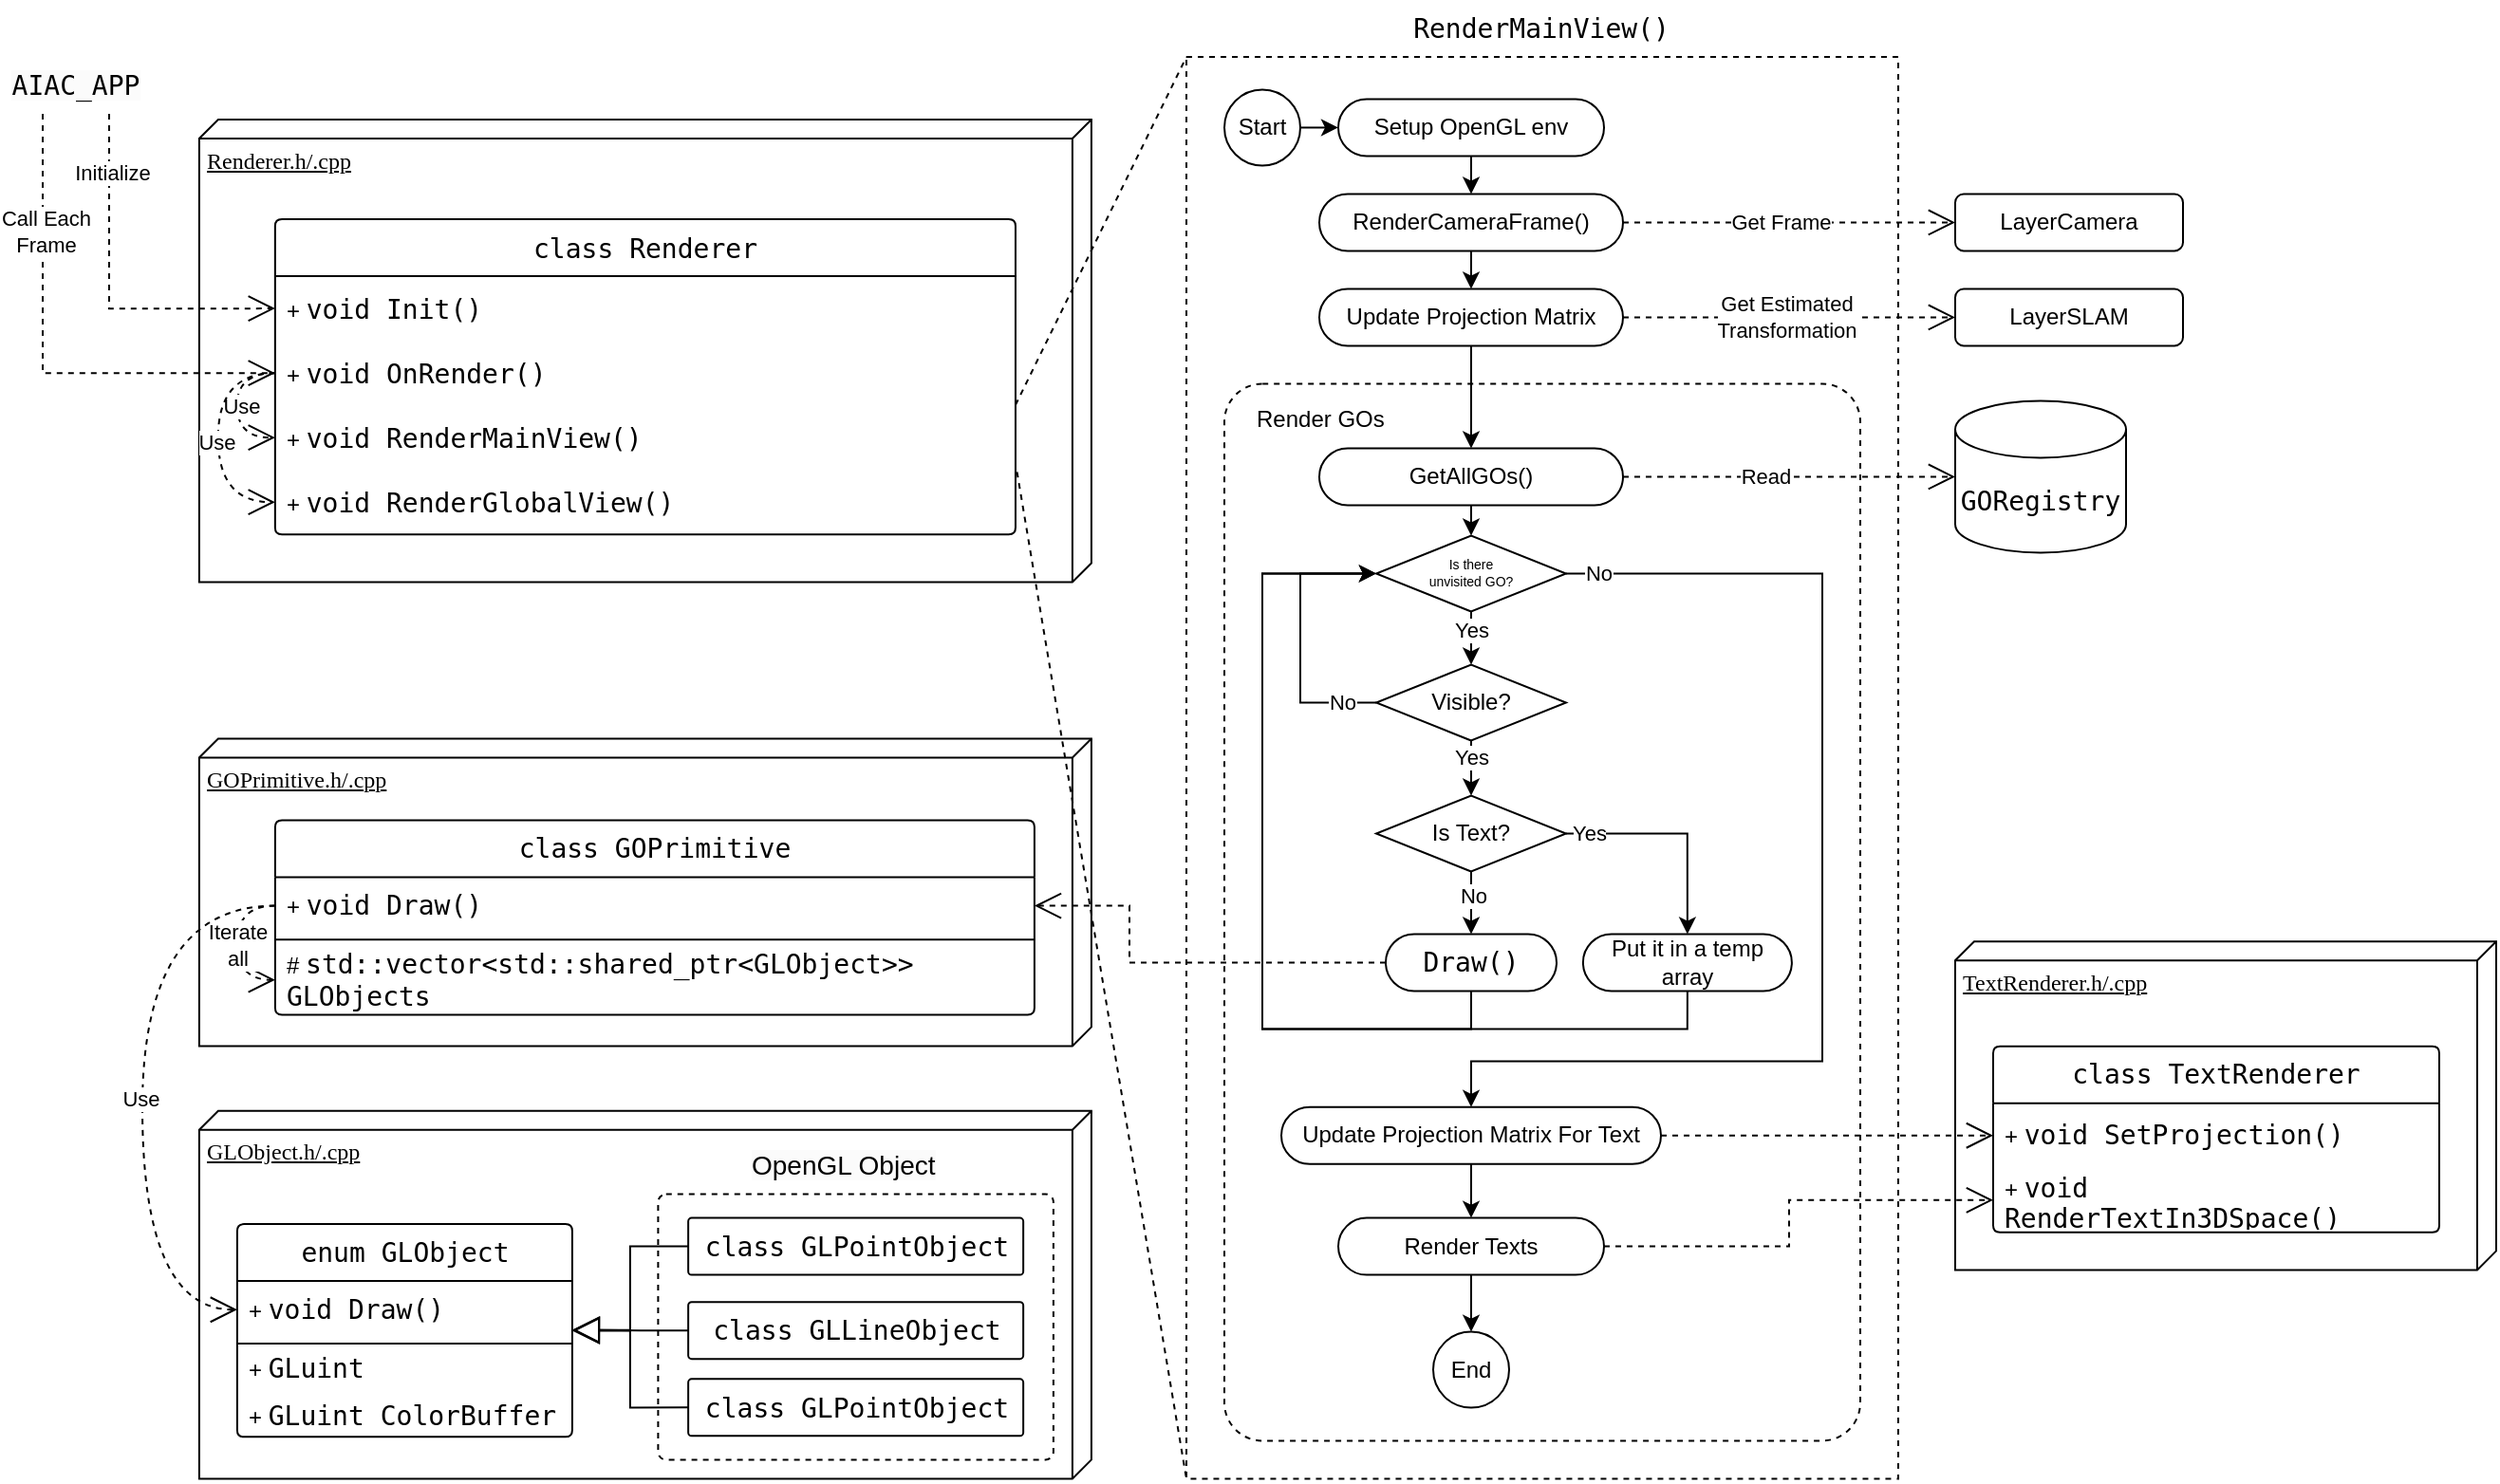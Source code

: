 <mxfile version="25.0.3">
  <diagram name="第 1 页" id="snpj3ztaKo2k1ySWsPX_">
    <mxGraphModel grid="1" page="1" gridSize="10" guides="1" tooltips="1" connect="1" arrows="1" fold="1" pageScale="1" pageWidth="520" pageHeight="320" math="0" shadow="0">
      <root>
        <mxCell id="0" />
        <mxCell id="1" parent="0" />
        <mxCell id="o_5G32n-oqTmlAOBVCSS-108" value="TextRenderer.h/.cpp" style="verticalAlign=top;align=left;spacingTop=8;spacingLeft=2;spacingRight=12;shape=cube;size=10;direction=south;fontStyle=4;html=1;rounded=0;shadow=0;comic=0;labelBackgroundColor=none;strokeWidth=1;fontFamily=Verdana;fontSize=12;fillColor=none;fontColor=default;" vertex="1" parent="1">
          <mxGeometry x="525" y="1797.11" width="285" height="173.12" as="geometry" />
        </mxCell>
        <mxCell id="o_5G32n-oqTmlAOBVCSS-107" value="Renderer.h/.cpp" style="verticalAlign=top;align=left;spacingTop=8;spacingLeft=2;spacingRight=12;shape=cube;size=10;direction=south;fontStyle=4;html=1;rounded=0;shadow=0;comic=0;labelBackgroundColor=none;strokeWidth=1;fontFamily=Verdana;fontSize=12;fillColor=none;fontColor=default;" vertex="1" parent="1">
          <mxGeometry x="-400.05" y="1364" width="470" height="243.77" as="geometry" />
        </mxCell>
        <mxCell id="o_5G32n-oqTmlAOBVCSS-69" value="" style="rounded=0;whiteSpace=wrap;html=1;fillColor=none;dashed=1;" vertex="1" parent="1">
          <mxGeometry x="120" y="1331" width="375" height="749.23" as="geometry" />
        </mxCell>
        <mxCell id="o_5G32n-oqTmlAOBVCSS-18" value="" style="rounded=1;whiteSpace=wrap;html=1;arcSize=6;dashed=1;fillColor=none;" vertex="1" parent="1">
          <mxGeometry x="140" y="1503.23" width="335" height="557" as="geometry" />
        </mxCell>
        <mxCell id="o_5G32n-oqTmlAOBVCSS-4" value="LayerCamera" style="rounded=1;whiteSpace=wrap;html=1;" vertex="1" parent="1">
          <mxGeometry x="525" y="1403.23" width="120" height="30" as="geometry" />
        </mxCell>
        <mxCell id="o_5G32n-oqTmlAOBVCSS-5" value="LayerSLAM" style="rounded=1;whiteSpace=wrap;html=1;" vertex="1" parent="1">
          <mxGeometry x="525" y="1453.23" width="120" height="30" as="geometry" />
        </mxCell>
        <mxCell id="o_5G32n-oqTmlAOBVCSS-8" style="edgeStyle=orthogonalEdgeStyle;rounded=0;orthogonalLoop=1;jettySize=auto;html=1;exitX=1;exitY=0.5;exitDx=0;exitDy=0;endArrow=open;endFill=0;endSize=12;dashed=1;" edge="1" parent="1" source="o_5G32n-oqTmlAOBVCSS-7" target="o_5G32n-oqTmlAOBVCSS-4">
          <mxGeometry relative="1" as="geometry" />
        </mxCell>
        <mxCell id="o_5G32n-oqTmlAOBVCSS-48" value="Get Frame" style="edgeLabel;html=1;align=center;verticalAlign=middle;resizable=0;points=[];" connectable="0" vertex="1" parent="o_5G32n-oqTmlAOBVCSS-8">
          <mxGeometry x="0.014" y="-1" relative="1" as="geometry">
            <mxPoint x="-6" y="-1" as="offset" />
          </mxGeometry>
        </mxCell>
        <mxCell id="o_5G32n-oqTmlAOBVCSS-16" style="edgeStyle=orthogonalEdgeStyle;rounded=0;orthogonalLoop=1;jettySize=auto;html=1;exitX=0.5;exitY=1;exitDx=0;exitDy=0;entryX=0.5;entryY=0;entryDx=0;entryDy=0;" edge="1" parent="1" source="o_5G32n-oqTmlAOBVCSS-7" target="o_5G32n-oqTmlAOBVCSS-14">
          <mxGeometry relative="1" as="geometry" />
        </mxCell>
        <mxCell id="o_5G32n-oqTmlAOBVCSS-7" value="RenderCameraFrame()" style="rounded=1;whiteSpace=wrap;html=1;arcSize=50;" vertex="1" parent="1">
          <mxGeometry x="190" y="1403.23" width="160" height="30" as="geometry" />
        </mxCell>
        <mxCell id="o_5G32n-oqTmlAOBVCSS-13" style="edgeStyle=orthogonalEdgeStyle;rounded=0;orthogonalLoop=1;jettySize=auto;html=1;exitX=0.5;exitY=1;exitDx=0;exitDy=0;entryX=0.5;entryY=0;entryDx=0;entryDy=0;" edge="1" parent="1" source="o_5G32n-oqTmlAOBVCSS-9" target="o_5G32n-oqTmlAOBVCSS-7">
          <mxGeometry relative="1" as="geometry" />
        </mxCell>
        <mxCell id="o_5G32n-oqTmlAOBVCSS-9" value="Setup OpenGL env" style="rounded=1;whiteSpace=wrap;html=1;arcSize=50;" vertex="1" parent="1">
          <mxGeometry x="200" y="1353.23" width="140" height="30" as="geometry" />
        </mxCell>
        <mxCell id="o_5G32n-oqTmlAOBVCSS-15" style="edgeStyle=orthogonalEdgeStyle;rounded=0;orthogonalLoop=1;jettySize=auto;html=1;exitX=1;exitY=0.5;exitDx=0;exitDy=0;entryX=0;entryY=0.5;entryDx=0;entryDy=0;endArrow=open;endFill=0;endSize=12;dashed=1;" edge="1" parent="1" source="o_5G32n-oqTmlAOBVCSS-14" target="o_5G32n-oqTmlAOBVCSS-5">
          <mxGeometry relative="1" as="geometry" />
        </mxCell>
        <mxCell id="o_5G32n-oqTmlAOBVCSS-49" value="Get Estimated&lt;div&gt;Transformation&lt;/div&gt;" style="edgeLabel;html=1;align=center;verticalAlign=middle;resizable=0;points=[];" connectable="0" vertex="1" parent="o_5G32n-oqTmlAOBVCSS-15">
          <mxGeometry x="0.129" y="-3" relative="1" as="geometry">
            <mxPoint x="-13" y="-3" as="offset" />
          </mxGeometry>
        </mxCell>
        <mxCell id="o_5G32n-oqTmlAOBVCSS-29" style="edgeStyle=orthogonalEdgeStyle;rounded=0;orthogonalLoop=1;jettySize=auto;html=1;exitX=0.5;exitY=1;exitDx=0;exitDy=0;" edge="1" parent="1" source="o_5G32n-oqTmlAOBVCSS-14" target="o_5G32n-oqTmlAOBVCSS-19">
          <mxGeometry relative="1" as="geometry" />
        </mxCell>
        <mxCell id="o_5G32n-oqTmlAOBVCSS-14" value="Update Projection Matrix" style="rounded=1;whiteSpace=wrap;html=1;arcSize=50;" vertex="1" parent="1">
          <mxGeometry x="190" y="1453.23" width="160" height="30" as="geometry" />
        </mxCell>
        <mxCell id="o_5G32n-oqTmlAOBVCSS-94" style="edgeStyle=orthogonalEdgeStyle;rounded=0;orthogonalLoop=1;jettySize=auto;html=1;exitX=0.5;exitY=1;exitDx=0;exitDy=0;entryX=0.5;entryY=0;entryDx=0;entryDy=0;" edge="1" parent="1" source="o_5G32n-oqTmlAOBVCSS-19" target="o_5G32n-oqTmlAOBVCSS-85">
          <mxGeometry relative="1" as="geometry" />
        </mxCell>
        <mxCell id="o_5G32n-oqTmlAOBVCSS-19" value="GetAllGOs()" style="rounded=1;whiteSpace=wrap;html=1;arcSize=50;" vertex="1" parent="1">
          <mxGeometry x="190" y="1537.23" width="160" height="30" as="geometry" />
        </mxCell>
        <mxCell id="o_5G32n-oqTmlAOBVCSS-20" value="&lt;span style=&quot;font-family: &amp;quot;Droid Sans Mono&amp;quot;, monospace, monospace, &amp;quot;UbuntuMono Nerd Font&amp;quot;, Consolas, &amp;quot;Courier New&amp;quot;, monospace; font-size: 14px;&quot;&gt;GORegistry&lt;/span&gt;" style="shape=cylinder3;whiteSpace=wrap;html=1;boundedLbl=1;backgroundOutline=1;size=15;" vertex="1" parent="1">
          <mxGeometry x="525" y="1512.23" width="90" height="80" as="geometry" />
        </mxCell>
        <mxCell id="o_5G32n-oqTmlAOBVCSS-21" style="edgeStyle=orthogonalEdgeStyle;rounded=0;orthogonalLoop=1;jettySize=auto;html=1;exitX=1;exitY=0.5;exitDx=0;exitDy=0;entryX=0;entryY=0.5;entryDx=0;entryDy=0;entryPerimeter=0;dashed=1;endArrow=open;endFill=0;endSize=12;" edge="1" parent="1" source="o_5G32n-oqTmlAOBVCSS-19" target="o_5G32n-oqTmlAOBVCSS-20">
          <mxGeometry relative="1" as="geometry">
            <mxPoint x="99.996" y="1552.23" as="targetPoint" />
          </mxGeometry>
        </mxCell>
        <mxCell id="o_5G32n-oqTmlAOBVCSS-47" value="Read" style="edgeLabel;html=1;align=center;verticalAlign=middle;resizable=0;points=[];" connectable="0" vertex="1" parent="o_5G32n-oqTmlAOBVCSS-21">
          <mxGeometry x="0.298" y="-2" relative="1" as="geometry">
            <mxPoint x="-39" y="-2" as="offset" />
          </mxGeometry>
        </mxCell>
        <mxCell id="o_5G32n-oqTmlAOBVCSS-22" value="Render GOs" style="text;html=1;align=left;verticalAlign=middle;whiteSpace=wrap;rounded=0;" vertex="1" parent="1">
          <mxGeometry x="155" y="1507.23" width="173.94" height="30" as="geometry" />
        </mxCell>
        <mxCell id="o_5G32n-oqTmlAOBVCSS-26" style="edgeStyle=orthogonalEdgeStyle;rounded=0;orthogonalLoop=1;jettySize=auto;html=1;exitX=0;exitY=0.5;exitDx=0;exitDy=0;entryX=0;entryY=0.5;entryDx=0;entryDy=0;" edge="1" parent="1" source="o_5G32n-oqTmlAOBVCSS-23" target="o_5G32n-oqTmlAOBVCSS-85">
          <mxGeometry relative="1" as="geometry">
            <mxPoint x="350" y="1598.23" as="targetPoint" />
            <Array as="points">
              <mxPoint x="180" y="1671.23" />
              <mxPoint x="180" y="1603.23" />
            </Array>
          </mxGeometry>
        </mxCell>
        <mxCell id="o_5G32n-oqTmlAOBVCSS-27" value="No" style="edgeLabel;html=1;align=center;verticalAlign=middle;resizable=0;points=[];" connectable="0" vertex="1" parent="o_5G32n-oqTmlAOBVCSS-26">
          <mxGeometry x="-0.716" y="2" relative="1" as="geometry">
            <mxPoint x="3" y="-2" as="offset" />
          </mxGeometry>
        </mxCell>
        <mxCell id="o_5G32n-oqTmlAOBVCSS-31" style="edgeStyle=orthogonalEdgeStyle;rounded=0;orthogonalLoop=1;jettySize=auto;html=1;exitX=0.5;exitY=1;exitDx=0;exitDy=0;entryX=0.5;entryY=0;entryDx=0;entryDy=0;" edge="1" parent="1" source="o_5G32n-oqTmlAOBVCSS-23" target="o_5G32n-oqTmlAOBVCSS-30">
          <mxGeometry relative="1" as="geometry" />
        </mxCell>
        <mxCell id="o_5G32n-oqTmlAOBVCSS-32" value="Yes" style="edgeLabel;html=1;align=center;verticalAlign=middle;resizable=0;points=[];" connectable="0" vertex="1" parent="o_5G32n-oqTmlAOBVCSS-31">
          <mxGeometry x="-0.383" relative="1" as="geometry">
            <mxPoint as="offset" />
          </mxGeometry>
        </mxCell>
        <mxCell id="o_5G32n-oqTmlAOBVCSS-23" value="Visible?" style="rhombus;whiteSpace=wrap;html=1;flipV=1;flipH=1;" vertex="1" parent="1">
          <mxGeometry x="220" y="1651.23" width="100" height="40" as="geometry" />
        </mxCell>
        <mxCell id="o_5G32n-oqTmlAOBVCSS-25" style="edgeStyle=orthogonalEdgeStyle;rounded=0;orthogonalLoop=1;jettySize=auto;html=1;exitX=0.5;exitY=1;exitDx=0;exitDy=0;" edge="1" parent="1" source="o_5G32n-oqTmlAOBVCSS-85" target="o_5G32n-oqTmlAOBVCSS-23">
          <mxGeometry relative="1" as="geometry" />
        </mxCell>
        <mxCell id="o_5G32n-oqTmlAOBVCSS-91" value="Yes" style="edgeLabel;html=1;align=center;verticalAlign=middle;resizable=0;points=[];" connectable="0" vertex="1" parent="o_5G32n-oqTmlAOBVCSS-25">
          <mxGeometry x="0.383" y="-1" relative="1" as="geometry">
            <mxPoint x="1" y="-2" as="offset" />
          </mxGeometry>
        </mxCell>
        <mxCell id="o_5G32n-oqTmlAOBVCSS-40" style="edgeStyle=orthogonalEdgeStyle;rounded=0;orthogonalLoop=1;jettySize=auto;html=1;exitX=0.5;exitY=1;exitDx=0;exitDy=0;entryX=0.5;entryY=0;entryDx=0;entryDy=0;" edge="1" parent="1" source="o_5G32n-oqTmlAOBVCSS-30" target="o_5G32n-oqTmlAOBVCSS-39">
          <mxGeometry relative="1" as="geometry" />
        </mxCell>
        <mxCell id="o_5G32n-oqTmlAOBVCSS-46" value="No" style="edgeLabel;html=1;align=center;verticalAlign=middle;resizable=0;points=[];" connectable="0" vertex="1" parent="o_5G32n-oqTmlAOBVCSS-40">
          <mxGeometry x="-0.256" y="1" relative="1" as="geometry">
            <mxPoint as="offset" />
          </mxGeometry>
        </mxCell>
        <mxCell id="o_5G32n-oqTmlAOBVCSS-43" style="edgeStyle=orthogonalEdgeStyle;rounded=0;orthogonalLoop=1;jettySize=auto;html=1;exitX=1;exitY=0.5;exitDx=0;exitDy=0;entryX=0.5;entryY=0;entryDx=0;entryDy=0;" edge="1" parent="1" source="o_5G32n-oqTmlAOBVCSS-30" target="o_5G32n-oqTmlAOBVCSS-38">
          <mxGeometry relative="1" as="geometry" />
        </mxCell>
        <mxCell id="o_5G32n-oqTmlAOBVCSS-45" value="Yes" style="edgeLabel;html=1;align=center;verticalAlign=middle;resizable=0;points=[];" connectable="0" vertex="1" parent="o_5G32n-oqTmlAOBVCSS-43">
          <mxGeometry x="-0.367" y="2" relative="1" as="geometry">
            <mxPoint x="-25" y="2" as="offset" />
          </mxGeometry>
        </mxCell>
        <mxCell id="o_5G32n-oqTmlAOBVCSS-30" value="Is Text?" style="rhombus;whiteSpace=wrap;html=1;flipV=1;flipH=1;" vertex="1" parent="1">
          <mxGeometry x="220" y="1720.23" width="100" height="40" as="geometry" />
        </mxCell>
        <mxCell id="o_5G32n-oqTmlAOBVCSS-42" style="edgeStyle=orthogonalEdgeStyle;rounded=0;orthogonalLoop=1;jettySize=auto;html=1;exitX=0.5;exitY=1;exitDx=0;exitDy=0;entryX=0;entryY=0.5;entryDx=0;entryDy=0;" edge="1" parent="1" source="o_5G32n-oqTmlAOBVCSS-38" target="o_5G32n-oqTmlAOBVCSS-85">
          <mxGeometry relative="1" as="geometry">
            <mxPoint x="350" y="1590.73" as="targetPoint" />
            <Array as="points">
              <mxPoint x="384" y="1843.23" />
              <mxPoint x="160" y="1843.23" />
              <mxPoint x="160" y="1603.23" />
            </Array>
          </mxGeometry>
        </mxCell>
        <mxCell id="o_5G32n-oqTmlAOBVCSS-38" value="Put it in a temp array" style="rounded=1;whiteSpace=wrap;html=1;arcSize=50;" vertex="1" parent="1">
          <mxGeometry x="328.94" y="1793.23" width="110" height="30" as="geometry" />
        </mxCell>
        <mxCell id="o_5G32n-oqTmlAOBVCSS-41" style="edgeStyle=orthogonalEdgeStyle;rounded=0;orthogonalLoop=1;jettySize=auto;html=1;exitX=0.5;exitY=1;exitDx=0;exitDy=0;entryX=0;entryY=0.5;entryDx=0;entryDy=0;" edge="1" parent="1" source="o_5G32n-oqTmlAOBVCSS-39" target="o_5G32n-oqTmlAOBVCSS-85">
          <mxGeometry relative="1" as="geometry">
            <mxPoint x="350" y="1590.73" as="targetPoint" />
            <Array as="points">
              <mxPoint x="270" y="1843.23" />
              <mxPoint x="160" y="1843.23" />
              <mxPoint x="160" y="1603.23" />
            </Array>
          </mxGeometry>
        </mxCell>
        <mxCell id="bLNUvRQRzBAcGo8U7qjH-90" style="edgeStyle=orthogonalEdgeStyle;rounded=0;orthogonalLoop=1;jettySize=auto;html=1;exitX=0;exitY=0.5;exitDx=0;exitDy=0;entryX=1;entryY=0.5;entryDx=0;entryDy=0;dashed=1;endArrow=open;endFill=0;endSize=12;" edge="1" parent="1" source="o_5G32n-oqTmlAOBVCSS-39" target="bLNUvRQRzBAcGo8U7qjH-51">
          <mxGeometry relative="1" as="geometry">
            <Array as="points">
              <mxPoint x="90" y="1808" />
              <mxPoint x="90" y="1778" />
            </Array>
          </mxGeometry>
        </mxCell>
        <mxCell id="o_5G32n-oqTmlAOBVCSS-39" value="&lt;span style=&quot;font-family: &amp;quot;Droid Sans Mono&amp;quot;, monospace, monospace, &amp;quot;UbuntuMono Nerd Font&amp;quot;, Consolas, &amp;quot;Courier New&amp;quot;, monospace; font-size: 14px;&quot;&gt;Draw()&lt;/span&gt;" style="rounded=1;whiteSpace=wrap;html=1;arcSize=50;flipV=1;flipH=1;" vertex="1" parent="1">
          <mxGeometry x="225" y="1793.23" width="90" height="30" as="geometry" />
        </mxCell>
        <mxCell id="o_5G32n-oqTmlAOBVCSS-50" value="&lt;span style=&quot;font-family: &amp;quot;Droid Sans Mono&amp;quot;, &amp;quot;monospace&amp;quot;, monospace, &amp;quot;UbuntuMono Nerd Font&amp;quot;, Consolas, &amp;quot;Courier New&amp;quot;, monospace; font-size: 14px;&quot;&gt;class&amp;nbsp;&lt;/span&gt;&lt;font face=&quot;Droid Sans Mono, monospace, monospace, UbuntuMono Nerd Font, Consolas, Courier New, monospace&quot;&gt;&lt;span style=&quot;font-size: 14px;&quot;&gt;Renderer&lt;/span&gt;&lt;/font&gt;" style="swimlane;fontStyle=0;childLayout=stackLayout;horizontal=1;startSize=30;horizontalStack=0;resizeParent=1;resizeParentMax=0;resizeLast=0;collapsible=1;marginBottom=0;whiteSpace=wrap;html=1;fontColor=default;rounded=1;arcSize=4;swimlaneLine=1;" vertex="1" parent="1">
          <mxGeometry x="-360.08" y="1416.55" width="390.06" height="166.082" as="geometry">
            <mxRectangle x="878" y="661" width="54" height="30" as="alternateBounds" />
          </mxGeometry>
        </mxCell>
        <mxCell id="o_5G32n-oqTmlAOBVCSS-51" value="&lt;div style=&quot;&quot;&gt;&lt;span style=&quot;background-color: initial;&quot;&gt;+&amp;nbsp;&lt;/span&gt;&lt;span style=&quot;background-color: initial;&quot;&gt;&lt;font face=&quot;Droid Sans Mono, monospace, monospace, UbuntuMono Nerd Font, Consolas, Courier New, monospace&quot;&gt;&lt;span style=&quot;font-size: 14px;&quot;&gt;void Init()&lt;/span&gt;&lt;/font&gt;&lt;/span&gt;&lt;/div&gt;" style="text;strokeColor=none;fillColor=none;align=left;verticalAlign=middle;spacingLeft=4;spacingRight=4;overflow=hidden;points=[[0,0.5],[1,0.5]];portConstraint=eastwest;rotatable=0;whiteSpace=wrap;html=1;fontColor=default;" vertex="1" parent="o_5G32n-oqTmlAOBVCSS-50">
          <mxGeometry y="30" width="390.06" height="34.021" as="geometry" />
        </mxCell>
        <mxCell id="bLNUvRQRzBAcGo8U7qjH-2" style="edgeStyle=orthogonalEdgeStyle;rounded=0;orthogonalLoop=1;jettySize=auto;html=1;exitX=0;exitY=0.5;exitDx=0;exitDy=0;entryX=0;entryY=0.5;entryDx=0;entryDy=0;curved=1;dashed=1;endArrow=open;endFill=0;endSize=12;" edge="1" parent="o_5G32n-oqTmlAOBVCSS-50" source="bLNUvRQRzBAcGo8U7qjH-1" target="o_5G32n-oqTmlAOBVCSS-52">
          <mxGeometry relative="1" as="geometry">
            <Array as="points">
              <mxPoint x="-20" y="81" />
              <mxPoint x="-20" y="115" />
            </Array>
          </mxGeometry>
        </mxCell>
        <mxCell id="bLNUvRQRzBAcGo8U7qjH-6" value="Use" style="edgeLabel;html=1;align=center;verticalAlign=middle;resizable=0;points=[];" connectable="0" vertex="1" parent="bLNUvRQRzBAcGo8U7qjH-2">
          <mxGeometry x="-0.005" y="2" relative="1" as="geometry">
            <mxPoint as="offset" />
          </mxGeometry>
        </mxCell>
        <mxCell id="bLNUvRQRzBAcGo8U7qjH-4" style="edgeStyle=orthogonalEdgeStyle;rounded=0;orthogonalLoop=1;jettySize=auto;html=1;exitX=0;exitY=0.5;exitDx=0;exitDy=0;entryX=0;entryY=0.5;entryDx=0;entryDy=0;curved=1;dashed=1;endArrow=open;endFill=0;endSize=12;" edge="1" parent="o_5G32n-oqTmlAOBVCSS-50" source="bLNUvRQRzBAcGo8U7qjH-1" target="9At_oX4Ld0F6sZnhP62n-2">
          <mxGeometry relative="1" as="geometry">
            <Array as="points">
              <mxPoint x="-30" y="81" />
              <mxPoint x="-30" y="149" />
            </Array>
          </mxGeometry>
        </mxCell>
        <mxCell id="bLNUvRQRzBAcGo8U7qjH-5" value="Use" style="edgeLabel;html=1;align=center;verticalAlign=middle;resizable=0;points=[];" connectable="0" vertex="1" parent="bLNUvRQRzBAcGo8U7qjH-4">
          <mxGeometry x="0.028" y="-1" relative="1" as="geometry">
            <mxPoint as="offset" />
          </mxGeometry>
        </mxCell>
        <mxCell id="bLNUvRQRzBAcGo8U7qjH-1" value="&lt;span style=&quot;text-align: center; background-color: initial;&quot;&gt;+&amp;nbsp;&lt;/span&gt;&lt;span style=&quot;text-align: center; background-color: initial;&quot;&gt;&lt;font face=&quot;Droid Sans Mono, monospace, monospace, UbuntuMono Nerd Font, Consolas, Courier New, monospace&quot;&gt;&lt;span style=&quot;font-size: 14px;&quot;&gt;void OnRender()&lt;/span&gt;&lt;/font&gt;&lt;/span&gt;" style="text;strokeColor=none;fillColor=none;align=left;verticalAlign=middle;spacingLeft=4;spacingRight=4;overflow=hidden;points=[[0,0.5],[1,0.5]];portConstraint=eastwest;rotatable=0;whiteSpace=wrap;html=1;fontColor=default;" vertex="1" parent="o_5G32n-oqTmlAOBVCSS-50">
          <mxGeometry y="64.021" width="390.06" height="34.021" as="geometry" />
        </mxCell>
        <mxCell id="o_5G32n-oqTmlAOBVCSS-52" value="&lt;span style=&quot;text-align: center; background-color: initial;&quot;&gt;+&amp;nbsp;&lt;/span&gt;&lt;span style=&quot;text-align: center; background-color: initial;&quot;&gt;&lt;font face=&quot;Droid Sans Mono, monospace, monospace, UbuntuMono Nerd Font, Consolas, Courier New, monospace&quot;&gt;&lt;span style=&quot;font-size: 14px;&quot;&gt;void RenderMainView()&lt;/span&gt;&lt;/font&gt;&lt;/span&gt;" style="text;strokeColor=none;fillColor=none;align=left;verticalAlign=middle;spacingLeft=4;spacingRight=4;overflow=hidden;points=[[0,0.5],[1,0.5]];portConstraint=eastwest;rotatable=0;whiteSpace=wrap;html=1;fontColor=default;" vertex="1" parent="o_5G32n-oqTmlAOBVCSS-50">
          <mxGeometry y="98.041" width="390.06" height="34.021" as="geometry" />
        </mxCell>
        <mxCell id="9At_oX4Ld0F6sZnhP62n-2" value="&lt;span style=&quot;text-align: center; background-color: initial;&quot;&gt;+&amp;nbsp;&lt;/span&gt;&lt;span style=&quot;text-align: center; background-color: initial;&quot;&gt;&lt;font face=&quot;Droid Sans Mono, monospace, monospace, UbuntuMono Nerd Font, Consolas, Courier New, monospace&quot;&gt;&lt;span style=&quot;font-size: 14px;&quot;&gt;void RenderGlobalView()&lt;/span&gt;&lt;/font&gt;&lt;/span&gt;" style="text;strokeColor=none;fillColor=none;align=left;verticalAlign=middle;spacingLeft=4;spacingRight=4;overflow=hidden;points=[[0,0.5],[1,0.5]];portConstraint=eastwest;rotatable=0;whiteSpace=wrap;html=1;fontColor=default;" vertex="1" parent="o_5G32n-oqTmlAOBVCSS-50">
          <mxGeometry y="132.062" width="390.06" height="34.021" as="geometry" />
        </mxCell>
        <mxCell id="o_5G32n-oqTmlAOBVCSS-57" value="&lt;span style=&quot;font-family: &amp;quot;Droid Sans Mono&amp;quot;, &amp;quot;monospace&amp;quot;, monospace, &amp;quot;UbuntuMono Nerd Font&amp;quot;, Consolas, &amp;quot;Courier New&amp;quot;, monospace; font-size: 14px;&quot;&gt;class Text&lt;/span&gt;&lt;font face=&quot;Droid Sans Mono, monospace, monospace, UbuntuMono Nerd Font, Consolas, Courier New, monospace&quot;&gt;&lt;span style=&quot;font-size: 14px;&quot;&gt;Renderer&lt;/span&gt;&lt;/font&gt;" style="swimlane;fontStyle=0;childLayout=stackLayout;horizontal=1;startSize=30;horizontalStack=0;resizeParent=1;resizeParentMax=0;resizeLast=0;collapsible=1;marginBottom=0;whiteSpace=wrap;html=1;fontColor=default;rounded=1;arcSize=4;swimlaneLine=1;" vertex="1" parent="1">
          <mxGeometry x="545" y="1852.37" width="235" height="98.041" as="geometry">
            <mxRectangle x="878" y="661" width="54" height="30" as="alternateBounds" />
          </mxGeometry>
        </mxCell>
        <mxCell id="bLNUvRQRzBAcGo8U7qjH-94" value="&lt;span style=&quot;text-align: center; background-color: initial;&quot;&gt;+&amp;nbsp;&lt;/span&gt;&lt;span style=&quot;text-align: center; background-color: initial;&quot;&gt;&lt;font face=&quot;Droid Sans Mono, monospace, monospace, UbuntuMono Nerd Font, Consolas, Courier New, monospace&quot;&gt;&lt;span style=&quot;font-size: 14px;&quot;&gt;void&amp;nbsp;&lt;/span&gt;&lt;/font&gt;&lt;/span&gt;&lt;font face=&quot;Droid Sans Mono, monospace, monospace, UbuntuMono Nerd Font, Consolas, Courier New, monospace&quot;&gt;&lt;span style=&quot;font-size: 14px;&quot;&gt;SetProjection()&lt;/span&gt;&lt;/font&gt;" style="text;strokeColor=none;fillColor=none;align=left;verticalAlign=middle;spacingLeft=4;spacingRight=4;overflow=hidden;points=[[0,0.5],[1,0.5]];portConstraint=eastwest;rotatable=0;whiteSpace=wrap;html=1;fontColor=default;" vertex="1" parent="o_5G32n-oqTmlAOBVCSS-57">
          <mxGeometry y="30" width="235" height="34.021" as="geometry" />
        </mxCell>
        <mxCell id="o_5G32n-oqTmlAOBVCSS-59" value="&lt;span style=&quot;text-align: center; background-color: initial;&quot;&gt;+&amp;nbsp;&lt;/span&gt;&lt;span style=&quot;text-align: center; background-color: initial;&quot;&gt;&lt;font face=&quot;Droid Sans Mono, monospace, monospace, UbuntuMono Nerd Font, Consolas, Courier New, monospace&quot;&gt;&lt;span style=&quot;font-size: 14px;&quot;&gt;void &lt;/span&gt;&lt;/font&gt;&lt;/span&gt;&lt;font face=&quot;Droid Sans Mono, monospace, monospace, UbuntuMono Nerd Font, Consolas, Courier New, monospace&quot;&gt;&lt;span style=&quot;font-size: 14px;&quot;&gt;RenderTextIn3DSpace()&lt;/span&gt;&lt;/font&gt;" style="text;strokeColor=none;fillColor=none;align=left;verticalAlign=middle;spacingLeft=4;spacingRight=4;overflow=hidden;points=[[0,0.5],[1,0.5]];portConstraint=eastwest;rotatable=0;whiteSpace=wrap;html=1;fontColor=default;" vertex="1" parent="o_5G32n-oqTmlAOBVCSS-57">
          <mxGeometry y="64.021" width="235" height="34.021" as="geometry" />
        </mxCell>
        <mxCell id="o_5G32n-oqTmlAOBVCSS-74" value="&lt;span style=&quot;font-family: &amp;quot;Droid Sans Mono&amp;quot;, monospace, monospace, &amp;quot;UbuntuMono Nerd Font&amp;quot;, Consolas, &amp;quot;Courier New&amp;quot;, monospace; font-size: 14px;&quot;&gt;RenderMainView()&lt;/span&gt;" style="text;html=1;align=center;verticalAlign=middle;whiteSpace=wrap;rounded=0;" vertex="1" parent="1">
          <mxGeometry x="234.47" y="1301" width="146.06" height="30" as="geometry" />
        </mxCell>
        <mxCell id="o_5G32n-oqTmlAOBVCSS-76" value="" style="endArrow=none;dashed=1;html=1;rounded=0;entryX=0;entryY=0;entryDx=0;entryDy=0;exitX=1;exitY=-0.006;exitDx=0;exitDy=0;exitPerimeter=0;" edge="1" parent="1" source="o_5G32n-oqTmlAOBVCSS-52" target="o_5G32n-oqTmlAOBVCSS-69">
          <mxGeometry width="50" height="50" relative="1" as="geometry">
            <mxPoint x="170" y="1374" as="sourcePoint" />
            <mxPoint x="120" y="1094" as="targetPoint" />
          </mxGeometry>
        </mxCell>
        <mxCell id="o_5G32n-oqTmlAOBVCSS-78" value="" style="endArrow=none;dashed=1;html=1;rounded=0;entryX=0;entryY=1;entryDx=0;entryDy=0;exitX=1.002;exitY=1.031;exitDx=0;exitDy=0;exitPerimeter=0;" edge="1" parent="1" source="o_5G32n-oqTmlAOBVCSS-52" target="o_5G32n-oqTmlAOBVCSS-69">
          <mxGeometry width="50" height="50" relative="1" as="geometry">
            <mxPoint x="50" y="1228" as="sourcePoint" />
            <mxPoint x="130" y="1104" as="targetPoint" />
          </mxGeometry>
        </mxCell>
        <mxCell id="o_5G32n-oqTmlAOBVCSS-82" style="edgeStyle=orthogonalEdgeStyle;rounded=0;orthogonalLoop=1;jettySize=auto;html=1;exitX=0.75;exitY=1;exitDx=0;exitDy=0;entryX=0;entryY=0.5;entryDx=0;entryDy=0;dashed=1;endArrow=open;endFill=0;endSize=12;" edge="1" parent="1" source="o_5G32n-oqTmlAOBVCSS-80" target="o_5G32n-oqTmlAOBVCSS-51">
          <mxGeometry relative="1" as="geometry" />
        </mxCell>
        <mxCell id="o_5G32n-oqTmlAOBVCSS-100" value="Initialize" style="edgeLabel;html=1;align=center;verticalAlign=middle;resizable=0;points=[];" connectable="0" vertex="1" parent="o_5G32n-oqTmlAOBVCSS-82">
          <mxGeometry x="-0.601" y="1" relative="1" as="geometry">
            <mxPoint y="-7" as="offset" />
          </mxGeometry>
        </mxCell>
        <mxCell id="o_5G32n-oqTmlAOBVCSS-84" style="edgeStyle=orthogonalEdgeStyle;rounded=0;orthogonalLoop=1;jettySize=auto;html=1;exitX=0.25;exitY=1;exitDx=0;exitDy=0;entryX=0;entryY=0.5;entryDx=0;entryDy=0;dashed=1;endArrow=open;endFill=0;endSize=12;" edge="1" parent="1" source="o_5G32n-oqTmlAOBVCSS-80" target="bLNUvRQRzBAcGo8U7qjH-1">
          <mxGeometry relative="1" as="geometry" />
        </mxCell>
        <mxCell id="o_5G32n-oqTmlAOBVCSS-101" value="Call Each&lt;div&gt;Frame&lt;/div&gt;" style="edgeLabel;html=1;align=center;verticalAlign=middle;resizable=0;points=[];" connectable="0" vertex="1" parent="o_5G32n-oqTmlAOBVCSS-84">
          <mxGeometry x="-0.611" y="1" relative="1" as="geometry">
            <mxPoint y="11" as="offset" />
          </mxGeometry>
        </mxCell>
        <mxCell id="o_5G32n-oqTmlAOBVCSS-80" value="&lt;span style=&quot;color: rgb(0, 0, 0); font-family: &amp;quot;Droid Sans Mono&amp;quot;, monospace, monospace, &amp;quot;UbuntuMono Nerd Font&amp;quot;, Consolas, &amp;quot;Courier New&amp;quot;, monospace; font-size: 14px; font-style: normal; font-variant-ligatures: normal; font-variant-caps: normal; font-weight: 400; letter-spacing: normal; orphans: 2; text-indent: 0px; text-transform: none; widows: 2; word-spacing: 0px; -webkit-text-stroke-width: 0px; white-space: normal; background-color: rgb(251, 251, 251); text-decoration-thickness: initial; text-decoration-style: initial; text-decoration-color: initial; float: none; display: inline !important;&quot;&gt;AIAC_APP&lt;/span&gt;" style="text;whiteSpace=wrap;html=1;align=center;" vertex="1" parent="1">
          <mxGeometry x="-500" y="1331" width="70" height="30" as="geometry" />
        </mxCell>
        <mxCell id="o_5G32n-oqTmlAOBVCSS-110" style="edgeStyle=orthogonalEdgeStyle;rounded=0;orthogonalLoop=1;jettySize=auto;html=1;exitX=1;exitY=0.5;exitDx=0;exitDy=0;entryX=0.5;entryY=0;entryDx=0;entryDy=0;" edge="1" parent="1" source="o_5G32n-oqTmlAOBVCSS-85" target="o_5G32n-oqTmlAOBVCSS-109">
          <mxGeometry relative="1" as="geometry">
            <Array as="points">
              <mxPoint x="455" y="1603.23" />
              <mxPoint x="455" y="1860.23" />
              <mxPoint x="270" y="1860.23" />
            </Array>
            <mxPoint x="270" y="1876.23" as="targetPoint" />
          </mxGeometry>
        </mxCell>
        <mxCell id="o_5G32n-oqTmlAOBVCSS-115" value="No" style="edgeLabel;html=1;align=center;verticalAlign=middle;resizable=0;points=[];" connectable="0" vertex="1" parent="o_5G32n-oqTmlAOBVCSS-110">
          <mxGeometry x="-0.838" y="-2" relative="1" as="geometry">
            <mxPoint x="-32" y="-2" as="offset" />
          </mxGeometry>
        </mxCell>
        <mxCell id="o_5G32n-oqTmlAOBVCSS-85" value="Is there&lt;div&gt;unvisited GO?&lt;/div&gt;" style="rhombus;whiteSpace=wrap;html=1;flipV=1;flipH=1;fontSize=7;" vertex="1" parent="1">
          <mxGeometry x="220" y="1583.23" width="100" height="40" as="geometry" />
        </mxCell>
        <mxCell id="o_5G32n-oqTmlAOBVCSS-97" value="End" style="ellipse;whiteSpace=wrap;html=1;" vertex="1" parent="1">
          <mxGeometry x="250" y="2002.81" width="40" height="40" as="geometry" />
        </mxCell>
        <mxCell id="o_5G32n-oqTmlAOBVCSS-113" style="edgeStyle=orthogonalEdgeStyle;rounded=0;orthogonalLoop=1;jettySize=auto;html=1;exitX=0.5;exitY=1;exitDx=0;exitDy=0;" edge="1" parent="1" source="o_5G32n-oqTmlAOBVCSS-109" target="o_5G32n-oqTmlAOBVCSS-111">
          <mxGeometry relative="1" as="geometry" />
        </mxCell>
        <mxCell id="bLNUvRQRzBAcGo8U7qjH-95" style="edgeStyle=orthogonalEdgeStyle;rounded=0;orthogonalLoop=1;jettySize=auto;html=1;exitX=1;exitY=0.5;exitDx=0;exitDy=0;dashed=1;endArrow=open;endFill=0;endSize=12;" edge="1" parent="1" source="o_5G32n-oqTmlAOBVCSS-109" target="bLNUvRQRzBAcGo8U7qjH-94">
          <mxGeometry relative="1" as="geometry" />
        </mxCell>
        <mxCell id="o_5G32n-oqTmlAOBVCSS-109" value="Update Projection Matrix For Text" style="rounded=1;whiteSpace=wrap;html=1;arcSize=50;" vertex="1" parent="1">
          <mxGeometry x="170" y="1884.38" width="200" height="30" as="geometry" />
        </mxCell>
        <mxCell id="o_5G32n-oqTmlAOBVCSS-114" style="edgeStyle=orthogonalEdgeStyle;rounded=0;orthogonalLoop=1;jettySize=auto;html=1;exitX=0.5;exitY=1;exitDx=0;exitDy=0;entryX=0.5;entryY=0;entryDx=0;entryDy=0;" edge="1" parent="1" source="o_5G32n-oqTmlAOBVCSS-111" target="o_5G32n-oqTmlAOBVCSS-97">
          <mxGeometry relative="1" as="geometry" />
        </mxCell>
        <mxCell id="bLNUvRQRzBAcGo8U7qjH-96" style="edgeStyle=orthogonalEdgeStyle;rounded=0;orthogonalLoop=1;jettySize=auto;html=1;exitX=1;exitY=0.5;exitDx=0;exitDy=0;dashed=1;endArrow=open;endFill=0;endSize=12;" edge="1" parent="1" source="o_5G32n-oqTmlAOBVCSS-111" target="o_5G32n-oqTmlAOBVCSS-59">
          <mxGeometry relative="1" as="geometry" />
        </mxCell>
        <mxCell id="o_5G32n-oqTmlAOBVCSS-111" value="Render Texts" style="rounded=1;whiteSpace=wrap;html=1;arcSize=50;flipV=1;flipH=1;" vertex="1" parent="1">
          <mxGeometry x="200" y="1942.81" width="140" height="30" as="geometry" />
        </mxCell>
        <mxCell id="bLNUvRQRzBAcGo8U7qjH-7" value="GOPrimitive.h/.cpp" style="verticalAlign=top;align=left;spacingTop=8;spacingLeft=2;spacingRight=12;shape=cube;size=10;direction=south;fontStyle=4;html=1;rounded=0;shadow=0;comic=0;labelBackgroundColor=none;strokeWidth=1;fontFamily=Verdana;fontSize=12;fillColor=none;fontColor=default;" vertex="1" parent="1">
          <mxGeometry x="-400.05" y="1690.23" width="470" height="161.96" as="geometry" />
        </mxCell>
        <mxCell id="bLNUvRQRzBAcGo8U7qjH-37" value="GLObject.h/.cpp" style="verticalAlign=top;align=left;spacingTop=8;spacingLeft=2;spacingRight=12;shape=cube;size=10;direction=south;fontStyle=4;html=1;rounded=0;shadow=0;comic=0;labelBackgroundColor=none;strokeWidth=1;fontFamily=Verdana;fontSize=12;fillColor=none;fontColor=default;" vertex="1" parent="1">
          <mxGeometry x="-400.05" y="1886.39" width="470" height="193.84" as="geometry" />
        </mxCell>
        <mxCell id="bLNUvRQRzBAcGo8U7qjH-38" value="" style="rounded=1;whiteSpace=wrap;html=1;dashed=1;strokeWidth=1;perimeterSpacing=5;arcSize=3;fillColor=none;" vertex="1" parent="1">
          <mxGeometry x="-158.3" y="1930.23" width="208.25" height="140" as="geometry" />
        </mxCell>
        <mxCell id="bLNUvRQRzBAcGo8U7qjH-43" style="edgeStyle=orthogonalEdgeStyle;rounded=0;orthogonalLoop=1;jettySize=auto;html=1;exitX=0;exitY=0.5;exitDx=0;exitDy=0;entryX=1;entryY=0.5;entryDx=0;entryDy=0;endArrow=block;endFill=0;endSize=12;" edge="1" parent="1" source="bLNUvRQRzBAcGo8U7qjH-44">
          <mxGeometry relative="1" as="geometry">
            <Array as="points">
              <mxPoint x="-173.05" y="1957.23" />
              <mxPoint x="-173.05" y="2002.23" />
            </Array>
            <mxPoint x="-203.55" y="2001.828" as="targetPoint" />
          </mxGeometry>
        </mxCell>
        <mxCell id="bLNUvRQRzBAcGo8U7qjH-44" value="&lt;span style=&quot;font-family: &amp;quot;Droid Sans Mono&amp;quot;, &amp;quot;monospace&amp;quot;, monospace, &amp;quot;UbuntuMono Nerd Font&amp;quot;, Consolas, &amp;quot;Courier New&amp;quot;, monospace; font-size: 14px;&quot;&gt;class&amp;nbsp;&lt;/span&gt;&lt;span style=&quot;font-family: &amp;quot;Droid Sans Mono&amp;quot;, monospace, monospace, &amp;quot;UbuntuMono Nerd Font&amp;quot;, Consolas, &amp;quot;Courier New&amp;quot;, monospace; font-size: 14px;&quot;&gt;GLPointObject&lt;/span&gt;" style="rounded=1;whiteSpace=wrap;html=1;arcSize=6;" vertex="1" parent="1">
          <mxGeometry x="-142.43" y="1942.81" width="176.5" height="30" as="geometry" />
        </mxCell>
        <mxCell id="bLNUvRQRzBAcGo8U7qjH-45" style="edgeStyle=orthogonalEdgeStyle;rounded=0;orthogonalLoop=1;jettySize=auto;html=1;exitX=0;exitY=0.5;exitDx=0;exitDy=0;endArrow=block;endFill=0;endSize=12;" edge="1" parent="1" source="bLNUvRQRzBAcGo8U7qjH-46">
          <mxGeometry relative="1" as="geometry">
            <mxPoint x="-203.55" y="2001.781" as="targetPoint" />
          </mxGeometry>
        </mxCell>
        <mxCell id="bLNUvRQRzBAcGo8U7qjH-46" value="&lt;span style=&quot;font-family: &amp;quot;Droid Sans Mono&amp;quot;, &amp;quot;monospace&amp;quot;, monospace, &amp;quot;UbuntuMono Nerd Font&amp;quot;, Consolas, &amp;quot;Courier New&amp;quot;, monospace; font-size: 14px;&quot;&gt;class&amp;nbsp;&lt;/span&gt;&lt;span style=&quot;font-family: &amp;quot;Droid Sans Mono&amp;quot;, monospace, monospace, &amp;quot;UbuntuMono Nerd Font&amp;quot;, Consolas, &amp;quot;Courier New&amp;quot;, monospace; font-size: 14px;&quot;&gt;GLLineObject&lt;/span&gt;" style="rounded=1;whiteSpace=wrap;html=1;arcSize=6;" vertex="1" parent="1">
          <mxGeometry x="-142.43" y="1987.11" width="176.5" height="30" as="geometry" />
        </mxCell>
        <mxCell id="bLNUvRQRzBAcGo8U7qjH-47" style="edgeStyle=orthogonalEdgeStyle;rounded=0;orthogonalLoop=1;jettySize=auto;html=1;exitX=0;exitY=0.5;exitDx=0;exitDy=0;endArrow=block;endFill=0;endSize=12;" edge="1" parent="1" source="bLNUvRQRzBAcGo8U7qjH-48">
          <mxGeometry relative="1" as="geometry">
            <Array as="points">
              <mxPoint x="-173.05" y="2042.23" />
              <mxPoint x="-173.05" y="2002.23" />
            </Array>
            <mxPoint x="-203.55" y="2002.216" as="targetPoint" />
          </mxGeometry>
        </mxCell>
        <mxCell id="bLNUvRQRzBAcGo8U7qjH-48" value="&lt;span style=&quot;font-family: &amp;quot;Droid Sans Mono&amp;quot;, &amp;quot;monospace&amp;quot;, monospace, &amp;quot;UbuntuMono Nerd Font&amp;quot;, Consolas, &amp;quot;Courier New&amp;quot;, monospace; font-size: 14px;&quot;&gt;class&amp;nbsp;&lt;/span&gt;&lt;span style=&quot;font-family: &amp;quot;Droid Sans Mono&amp;quot;, monospace, monospace, &amp;quot;UbuntuMono Nerd Font&amp;quot;, Consolas, &amp;quot;Courier New&amp;quot;, monospace; font-size: 14px;&quot;&gt;GLPointObject&lt;/span&gt;" style="rounded=1;whiteSpace=wrap;html=1;arcSize=6;" vertex="1" parent="1">
          <mxGeometry x="-142.43" y="2027.65" width="176.5" height="30" as="geometry" />
        </mxCell>
        <mxCell id="bLNUvRQRzBAcGo8U7qjH-49" value="&lt;span style=&quot;color: rgb(0, 0, 0); font-family: Helvetica; font-size: 14px; font-style: normal; font-variant-ligatures: normal; font-variant-caps: normal; font-weight: 400; letter-spacing: normal; orphans: 2; text-align: center; text-indent: 0px; text-transform: none; widows: 2; word-spacing: 0px; -webkit-text-stroke-width: 0px; white-space: normal; background-color: rgb(251, 251, 251); text-decoration-thickness: initial; text-decoration-style: initial; text-decoration-color: initial; display: inline !important; float: none;&quot;&gt;OpenGL Object&lt;/span&gt;" style="text;whiteSpace=wrap;html=1;" vertex="1" parent="1">
          <mxGeometry x="-110.67" y="1900.23" width="113" height="30" as="geometry" />
        </mxCell>
        <mxCell id="bLNUvRQRzBAcGo8U7qjH-50" value="&lt;span style=&quot;font-family: &amp;quot;Droid Sans Mono&amp;quot;, &amp;quot;monospace&amp;quot;, monospace, &amp;quot;UbuntuMono Nerd Font&amp;quot;, Consolas, &amp;quot;Courier New&amp;quot;, monospace; font-size: 14px;&quot;&gt;class&amp;nbsp;&lt;/span&gt;&lt;font face=&quot;Droid Sans Mono, monospace, monospace, UbuntuMono Nerd Font, Consolas, Courier New, monospace&quot;&gt;&lt;span style=&quot;font-size: 14px;&quot;&gt;GOPrimitive&lt;/span&gt;&lt;/font&gt;" style="swimlane;fontStyle=0;childLayout=stackLayout;horizontal=1;startSize=30;horizontalStack=0;resizeParent=1;resizeParentMax=0;resizeLast=0;collapsible=1;marginBottom=0;whiteSpace=wrap;html=1;fontColor=default;rounded=1;arcSize=4;swimlaneLine=1;" vertex="1" parent="1">
          <mxGeometry x="-360.05" y="1733.19" width="400" height="102.536" as="geometry">
            <mxRectangle x="878" y="661" width="54" height="30" as="alternateBounds" />
          </mxGeometry>
        </mxCell>
        <mxCell id="bLNUvRQRzBAcGo8U7qjH-82" style="edgeStyle=orthogonalEdgeStyle;rounded=0;orthogonalLoop=1;jettySize=auto;html=1;exitX=0;exitY=0.5;exitDx=0;exitDy=0;entryX=0;entryY=0.5;entryDx=0;entryDy=0;curved=1;dashed=1;endArrow=open;endFill=0;endSize=12;" edge="1" parent="bLNUvRQRzBAcGo8U7qjH-50" source="bLNUvRQRzBAcGo8U7qjH-51" target="bLNUvRQRzBAcGo8U7qjH-54">
          <mxGeometry relative="1" as="geometry">
            <Array as="points">
              <mxPoint x="-20" y="45" />
              <mxPoint x="-20" y="84" />
            </Array>
          </mxGeometry>
        </mxCell>
        <mxCell id="bLNUvRQRzBAcGo8U7qjH-84" value="Iterate&lt;div&gt;all&lt;/div&gt;" style="edgeLabel;html=1;align=center;verticalAlign=middle;resizable=0;points=[];" connectable="0" vertex="1" parent="bLNUvRQRzBAcGo8U7qjH-82">
          <mxGeometry x="-0.055" y="-3" relative="1" as="geometry">
            <mxPoint x="3" y="3" as="offset" />
          </mxGeometry>
        </mxCell>
        <mxCell id="bLNUvRQRzBAcGo8U7qjH-51" value="&lt;div style=&quot;text-align: center;&quot;&gt;&lt;span style=&quot;background-color: initial;&quot;&gt;+&amp;nbsp;&lt;/span&gt;&lt;span style=&quot;background-color: initial;&quot;&gt;&lt;font face=&quot;Droid Sans Mono, monospace, monospace, UbuntuMono Nerd Font, Consolas, Courier New, monospace&quot;&gt;&lt;span style=&quot;font-size: 14px;&quot;&gt;void Draw()&lt;/span&gt;&lt;/font&gt;&lt;/span&gt;&lt;/div&gt;" style="text;strokeColor=none;fillColor=none;align=left;verticalAlign=middle;spacingLeft=4;spacingRight=4;overflow=hidden;points=[[0,0.5],[1,0.5]];portConstraint=eastwest;rotatable=0;whiteSpace=wrap;html=1;fontColor=default;" vertex="1" parent="bLNUvRQRzBAcGo8U7qjH-50">
          <mxGeometry y="30" width="400" height="30.155" as="geometry" />
        </mxCell>
        <mxCell id="bLNUvRQRzBAcGo8U7qjH-70" value="" style="line;strokeWidth=1;fillColor=none;align=left;verticalAlign=middle;spacingTop=-1;spacingLeft=3;spacingRight=3;rotatable=0;labelPosition=right;points=[];portConstraint=eastwest;strokeColor=inherit;" vertex="1" parent="bLNUvRQRzBAcGo8U7qjH-50">
          <mxGeometry y="60.155" width="400" height="5.571" as="geometry" />
        </mxCell>
        <mxCell id="bLNUvRQRzBAcGo8U7qjH-54" value="&lt;span style=&quot;background-color: initial; text-align: center;&quot;&gt;#&amp;nbsp;&lt;font face=&quot;Droid Sans Mono, monospace, monospace, UbuntuMono Nerd Font, Consolas, Courier New, monospace&quot;&gt;&lt;span style=&quot;font-size: 14px;&quot;&gt;std::vector&amp;lt;std::shared_ptr&amp;lt;GLObject&amp;gt;&amp;gt; GLObjects&lt;/span&gt;&lt;/font&gt;&lt;/span&gt;" style="text;strokeColor=none;fillColor=none;align=left;verticalAlign=middle;spacingLeft=4;spacingRight=4;overflow=hidden;points=[[0,0.5],[1,0.5]];portConstraint=eastwest;rotatable=0;whiteSpace=wrap;html=1;fontColor=default;" vertex="1" parent="bLNUvRQRzBAcGo8U7qjH-50">
          <mxGeometry y="65.726" width="400" height="36.81" as="geometry" />
        </mxCell>
        <mxCell id="bLNUvRQRzBAcGo8U7qjH-55" value="&lt;span style=&quot;font-family: &amp;quot;Droid Sans Mono&amp;quot;, &amp;quot;monospace&amp;quot;, monospace, &amp;quot;UbuntuMono Nerd Font&amp;quot;, Consolas, &amp;quot;Courier New&amp;quot;, monospace; font-size: 14px;&quot;&gt;enum&amp;nbsp;&lt;/span&gt;&lt;font face=&quot;Droid Sans Mono, monospace, monospace, UbuntuMono Nerd Font, Consolas, Courier New, monospace&quot;&gt;&lt;span style=&quot;font-size: 14px;&quot;&gt;GLObject&lt;/span&gt;&lt;/font&gt;" style="swimlane;fontStyle=0;childLayout=stackLayout;horizontal=1;startSize=30;horizontalStack=0;resizeParent=1;resizeParentMax=0;resizeLast=0;collapsible=1;marginBottom=0;whiteSpace=wrap;html=1;fontColor=default;rounded=1;arcSize=4;swimlaneLine=1;" vertex="1" parent="1">
          <mxGeometry x="-380.05" y="1946.05" width="176.5" height="112.118" as="geometry">
            <mxRectangle x="878" y="661" width="54" height="30" as="alternateBounds" />
          </mxGeometry>
        </mxCell>
        <mxCell id="bLNUvRQRzBAcGo8U7qjH-69" value="&lt;div style=&quot;text-align: center;&quot;&gt;&lt;span style=&quot;background-color: initial;&quot;&gt;+&amp;nbsp;&lt;/span&gt;&lt;span style=&quot;background-color: initial;&quot;&gt;&lt;font face=&quot;Droid Sans Mono, monospace, monospace, UbuntuMono Nerd Font, Consolas, Courier New, monospace&quot;&gt;&lt;span style=&quot;font-size: 14px;&quot;&gt;void Draw()&lt;/span&gt;&lt;/font&gt;&lt;/span&gt;&lt;/div&gt;" style="text;strokeColor=none;fillColor=none;align=left;verticalAlign=middle;spacingLeft=4;spacingRight=4;overflow=hidden;points=[[0,0.5],[1,0.5]];portConstraint=eastwest;rotatable=0;whiteSpace=wrap;html=1;fontColor=default;" vertex="1" parent="bLNUvRQRzBAcGo8U7qjH-55">
          <mxGeometry y="30" width="176.5" height="30.155" as="geometry" />
        </mxCell>
        <mxCell id="bLNUvRQRzBAcGo8U7qjH-53" value="" style="line;strokeWidth=1;fillColor=none;align=left;verticalAlign=middle;spacingTop=-1;spacingLeft=3;spacingRight=3;rotatable=0;labelPosition=right;points=[];portConstraint=eastwest;strokeColor=inherit;" vertex="1" parent="bLNUvRQRzBAcGo8U7qjH-55">
          <mxGeometry y="60.155" width="176.5" height="5.571" as="geometry" />
        </mxCell>
        <mxCell id="bLNUvRQRzBAcGo8U7qjH-56" value="&lt;span style=&quot;background-color: initial; text-align: center;&quot;&gt;+&amp;nbsp;&lt;font face=&quot;Droid Sans Mono, monospace, monospace, UbuntuMono Nerd Font, Consolas, Courier New, monospace&quot;&gt;&lt;span style=&quot;font-size: 14px;&quot;&gt;GLuint VertexBuffer&lt;/span&gt;&lt;/font&gt;&lt;/span&gt;" style="text;strokeColor=none;fillColor=none;align=left;verticalAlign=middle;spacingLeft=4;spacingRight=4;overflow=hidden;points=[[0,0.5],[1,0.5]];portConstraint=eastwest;rotatable=0;whiteSpace=wrap;html=1;fontColor=default;" vertex="1" parent="bLNUvRQRzBAcGo8U7qjH-55">
          <mxGeometry y="65.726" width="176.5" height="23.196" as="geometry" />
        </mxCell>
        <mxCell id="bLNUvRQRzBAcGo8U7qjH-57" value="&lt;span style=&quot;background-color: initial; text-align: center;&quot;&gt;+&amp;nbsp;&lt;font face=&quot;Droid Sans Mono, monospace, monospace, UbuntuMono Nerd Font, Consolas, Courier New, monospace&quot;&gt;&lt;span style=&quot;font-size: 14px;&quot;&gt;GLuint ColorBuffer&lt;/span&gt;&lt;/font&gt;&lt;/span&gt;" style="text;strokeColor=none;fillColor=none;align=left;verticalAlign=middle;spacingLeft=4;spacingRight=4;overflow=hidden;points=[[0,0.5],[1,0.5]];portConstraint=eastwest;rotatable=0;whiteSpace=wrap;html=1;fontColor=default;" vertex="1" parent="bLNUvRQRzBAcGo8U7qjH-55">
          <mxGeometry y="88.922" width="176.5" height="23.196" as="geometry" />
        </mxCell>
        <mxCell id="bLNUvRQRzBAcGo8U7qjH-76" style="edgeStyle=orthogonalEdgeStyle;rounded=0;orthogonalLoop=1;jettySize=auto;html=1;exitX=0;exitY=0.5;exitDx=0;exitDy=0;entryX=0;entryY=0.5;entryDx=0;entryDy=0;curved=1;dashed=1;endArrow=open;endFill=0;endSize=12;" edge="1" parent="1" source="bLNUvRQRzBAcGo8U7qjH-51" target="bLNUvRQRzBAcGo8U7qjH-69">
          <mxGeometry relative="1" as="geometry">
            <mxPoint x="-450.05" y="1843.44" as="sourcePoint" />
            <mxPoint x="-450.05" y="1911.44" as="targetPoint" />
            <Array as="points">
              <mxPoint x="-430" y="1778.23" />
              <mxPoint x="-430" y="1991.23" />
            </Array>
          </mxGeometry>
        </mxCell>
        <mxCell id="bLNUvRQRzBAcGo8U7qjH-77" value="Use" style="edgeLabel;html=1;align=center;verticalAlign=middle;resizable=0;points=[];" connectable="0" vertex="1" parent="bLNUvRQRzBAcGo8U7qjH-76">
          <mxGeometry x="0.028" y="-1" relative="1" as="geometry">
            <mxPoint as="offset" />
          </mxGeometry>
        </mxCell>
        <mxCell id="bLNUvRQRzBAcGo8U7qjH-102" style="edgeStyle=orthogonalEdgeStyle;rounded=0;orthogonalLoop=1;jettySize=auto;html=1;exitX=1;exitY=0.5;exitDx=0;exitDy=0;entryX=0;entryY=0.5;entryDx=0;entryDy=0;" edge="1" parent="1" source="bLNUvRQRzBAcGo8U7qjH-100" target="o_5G32n-oqTmlAOBVCSS-9">
          <mxGeometry relative="1" as="geometry" />
        </mxCell>
        <mxCell id="bLNUvRQRzBAcGo8U7qjH-100" value="Start" style="ellipse;whiteSpace=wrap;html=1;" vertex="1" parent="1">
          <mxGeometry x="140" y="1348.23" width="40" height="40" as="geometry" />
        </mxCell>
      </root>
    </mxGraphModel>
  </diagram>
</mxfile>
